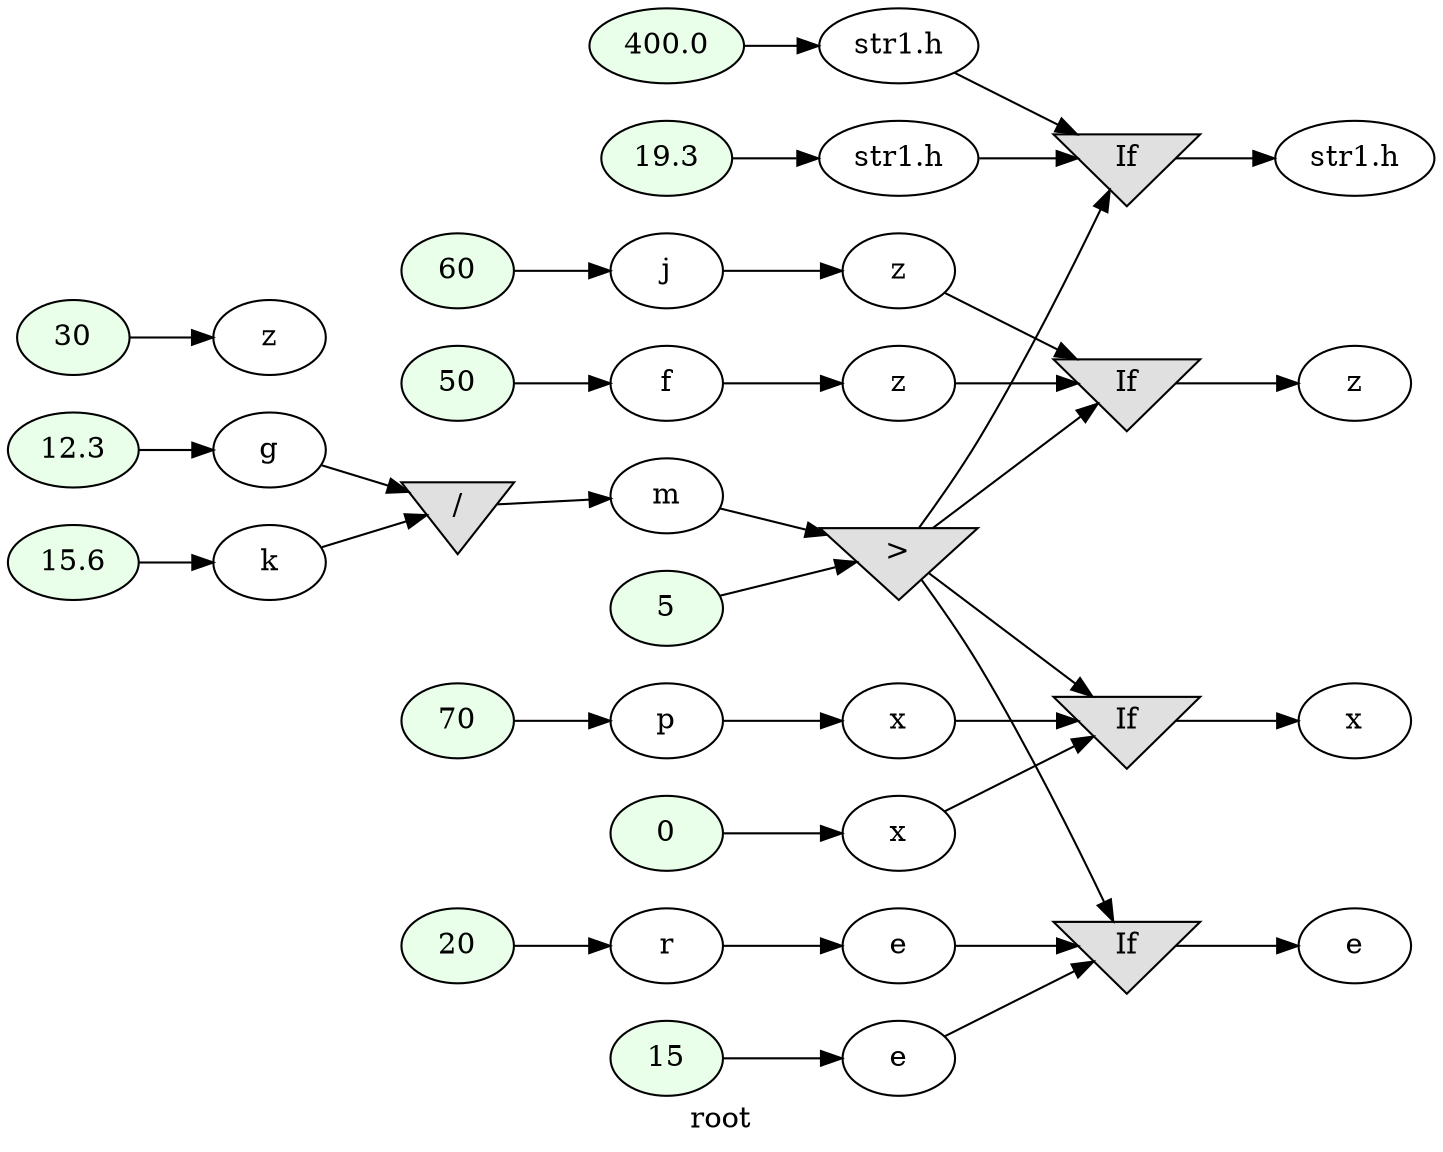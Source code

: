 digraph G
{
rankdir=LR;
label = "root";
	node_000003 [ label = "19.3", style=filled, fillcolor="#E9FFE9", startingline=10 ]
	node_000004 [ label = "str1.h", startingline=10 ]
	node_000005 [ label = "12.3", style=filled, fillcolor="#E9FFE9", startingline=13 ]
	node_000006 [ label = "g", startingline=13 ]
	node_000007 [ label = "15.6", style=filled, fillcolor="#E9FFE9", startingline=13 ]
	node_000008 [ label = "k", startingline=13 ]
	node_000012 [ label = "/", shape=invtriangle, style=filled, fillcolor="#E0E0E0", startingline=15 ]
	node_000014 [ label = "m", startingline=15 ]
	node_000015 [ label = "15", style=filled, fillcolor="#E9FFE9", startingline=18 ]
	node_000016 [ label = "e", startingline=18 ]
	node_000017 [ label = "0", style=filled, fillcolor="#E9FFE9", startingline=18 ]
	node_000018 [ label = "x", startingline=18 ]
	node_000019 [ label = "30", style=filled, fillcolor="#E9FFE9", startingline=19 ]
	node_000020 [ label = "z", startingline=19 ]
	node_000021 [ label = "50", style=filled, fillcolor="#E9FFE9", startingline=20 ]
	node_000022 [ label = "f", startingline=20 ]
	node_000023 [ label = "60", style=filled, fillcolor="#E9FFE9", startingline=21 ]
	node_000024 [ label = "j", startingline=21 ]
	node_000025 [ label = "70", style=filled, fillcolor="#E9FFE9", startingline=22 ]
	node_000026 [ label = "p", startingline=22 ]
	node_000027 [ label = "5", style=filled, fillcolor="#E9FFE9", startingline=24 ]
	node_000028 [ label = ">", shape=invtriangle, style=filled, fillcolor="#E0E0E0", startingline=24 ]
	node_000037 [ label = "400.0", style=filled, fillcolor="#E9FFE9", startingline=28 ]
	node_000039 [ label = "z", startingline=28 ]
	node_000040 [ label = "x", startingline=28 ]
	node_000041 [ label = "str1.h", startingline=28 ]
	node_000045 [ label = "20", style=filled, fillcolor="#E9FFE9", startingline=33 ]
	node_000046 [ label = "r", startingline=33 ]
	node_000049 [ label = "z", startingline=34 ]
	node_000050 [ label = "e", startingline=34 ]
	node_000051 [ label = "If", shape=invtriangle, style=filled, fillcolor="#E0E0E0", startingline=34 ]
	node_000052 [ label = "z", startingline=34 ]
	node_000053 [ label = "If", shape=invtriangle, style=filled, fillcolor="#E0E0E0", startingline=34 ]
	node_000054 [ label = "x", startingline=34 ]
	node_000055 [ label = "If", shape=invtriangle, style=filled, fillcolor="#E0E0E0", startingline=34 ]
	node_000056 [ label = "str1.h", startingline=34 ]
	node_000057 [ label = "If", shape=invtriangle, style=filled, fillcolor="#E0E0E0", startingline=34 ]
	node_000058 [ label = "e", startingline=34 ]
	node_000003 -> node_000004
	node_000004 -> node_000055
	node_000005 -> node_000006
	node_000006 -> node_000012
	node_000007 -> node_000008
	node_000008 -> node_000012
	node_000012 -> node_000014
	node_000014 -> node_000028
	node_000015 -> node_000016
	node_000016 -> node_000057
	node_000017 -> node_000018
	node_000018 -> node_000053
	node_000019 -> node_000020
	node_000021 -> node_000022
	node_000022 -> node_000039
	node_000023 -> node_000024
	node_000024 -> node_000049
	node_000025 -> node_000026
	node_000026 -> node_000040
	node_000027 -> node_000028
	node_000028 -> node_000051
	node_000028 -> node_000053
	node_000028 -> node_000055
	node_000028 -> node_000057
	node_000037 -> node_000041
	node_000039 -> node_000051
	node_000040 -> node_000053
	node_000041 -> node_000055
	node_000045 -> node_000046
	node_000046 -> node_000050
	node_000049 -> node_000051
	node_000050 -> node_000057
	node_000051 -> node_000052
	node_000053 -> node_000054
	node_000055 -> node_000056
	node_000057 -> node_000058
}
